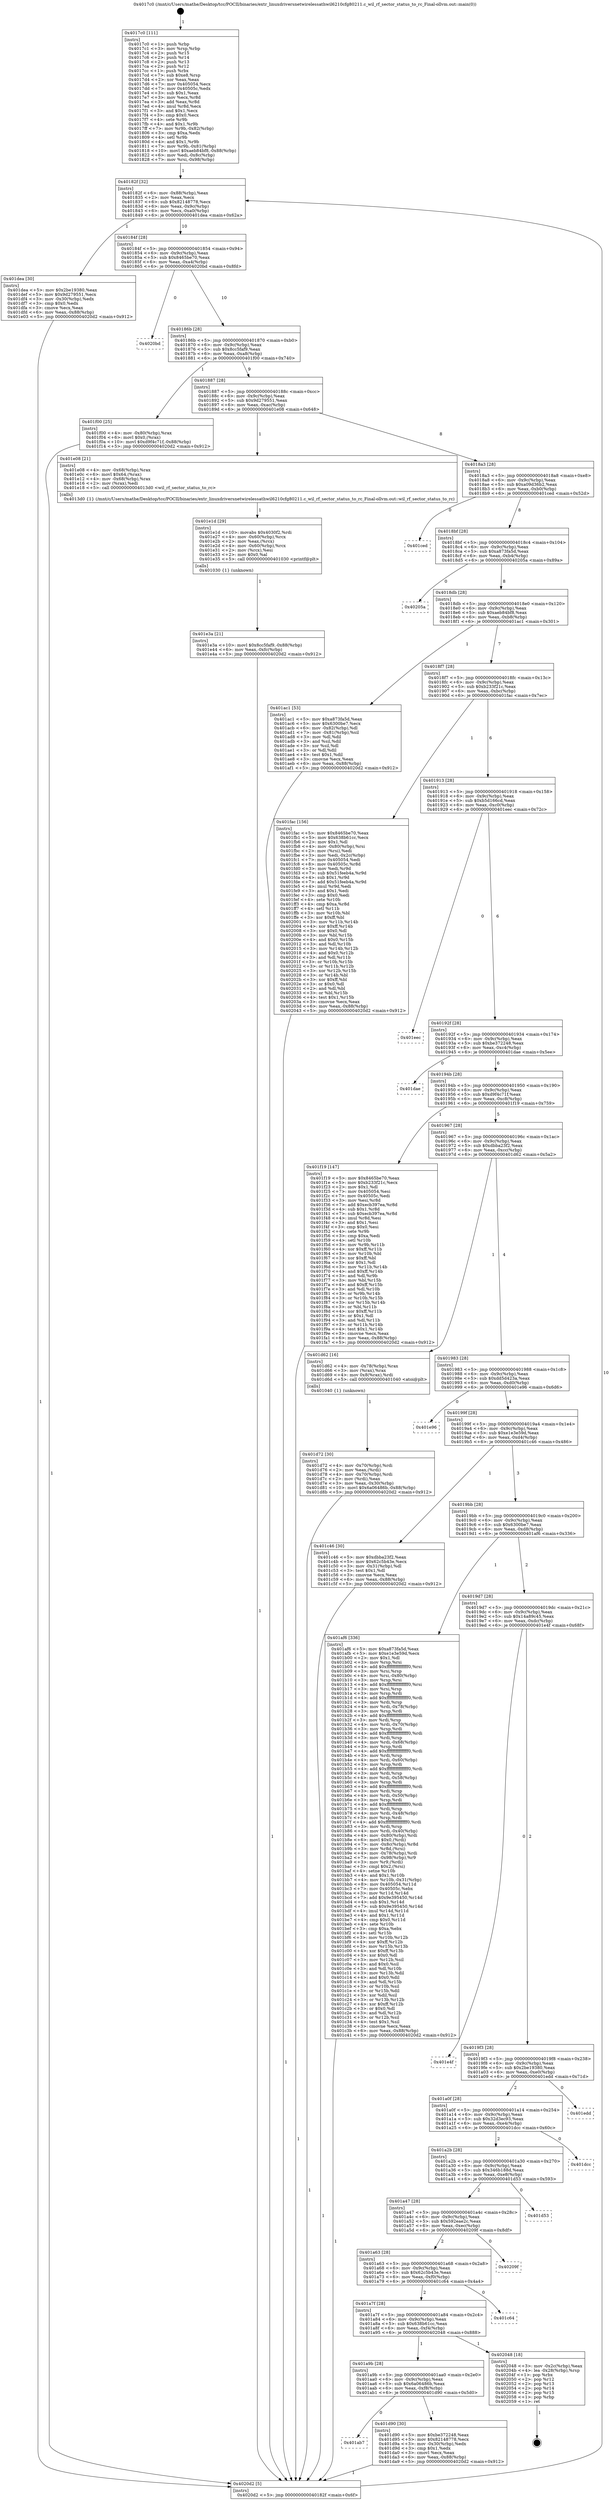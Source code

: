 digraph "0x4017c0" {
  label = "0x4017c0 (/mnt/c/Users/mathe/Desktop/tcc/POCII/binaries/extr_linuxdriversnetwirelessathwil6210cfg80211.c_wil_rf_sector_status_to_rc_Final-ollvm.out::main(0))"
  labelloc = "t"
  node[shape=record]

  Entry [label="",width=0.3,height=0.3,shape=circle,fillcolor=black,style=filled]
  "0x40182f" [label="{
     0x40182f [32]\l
     | [instrs]\l
     &nbsp;&nbsp;0x40182f \<+6\>: mov -0x88(%rbp),%eax\l
     &nbsp;&nbsp;0x401835 \<+2\>: mov %eax,%ecx\l
     &nbsp;&nbsp;0x401837 \<+6\>: sub $0x82148778,%ecx\l
     &nbsp;&nbsp;0x40183d \<+6\>: mov %eax,-0x9c(%rbp)\l
     &nbsp;&nbsp;0x401843 \<+6\>: mov %ecx,-0xa0(%rbp)\l
     &nbsp;&nbsp;0x401849 \<+6\>: je 0000000000401dea \<main+0x62a\>\l
  }"]
  "0x401dea" [label="{
     0x401dea [30]\l
     | [instrs]\l
     &nbsp;&nbsp;0x401dea \<+5\>: mov $0x2be19380,%eax\l
     &nbsp;&nbsp;0x401def \<+5\>: mov $0x9d279551,%ecx\l
     &nbsp;&nbsp;0x401df4 \<+3\>: mov -0x30(%rbp),%edx\l
     &nbsp;&nbsp;0x401df7 \<+3\>: cmp $0x0,%edx\l
     &nbsp;&nbsp;0x401dfa \<+3\>: cmove %ecx,%eax\l
     &nbsp;&nbsp;0x401dfd \<+6\>: mov %eax,-0x88(%rbp)\l
     &nbsp;&nbsp;0x401e03 \<+5\>: jmp 00000000004020d2 \<main+0x912\>\l
  }"]
  "0x40184f" [label="{
     0x40184f [28]\l
     | [instrs]\l
     &nbsp;&nbsp;0x40184f \<+5\>: jmp 0000000000401854 \<main+0x94\>\l
     &nbsp;&nbsp;0x401854 \<+6\>: mov -0x9c(%rbp),%eax\l
     &nbsp;&nbsp;0x40185a \<+5\>: sub $0x8465be70,%eax\l
     &nbsp;&nbsp;0x40185f \<+6\>: mov %eax,-0xa4(%rbp)\l
     &nbsp;&nbsp;0x401865 \<+6\>: je 00000000004020bd \<main+0x8fd\>\l
  }"]
  Exit [label="",width=0.3,height=0.3,shape=circle,fillcolor=black,style=filled,peripheries=2]
  "0x4020bd" [label="{
     0x4020bd\l
  }", style=dashed]
  "0x40186b" [label="{
     0x40186b [28]\l
     | [instrs]\l
     &nbsp;&nbsp;0x40186b \<+5\>: jmp 0000000000401870 \<main+0xb0\>\l
     &nbsp;&nbsp;0x401870 \<+6\>: mov -0x9c(%rbp),%eax\l
     &nbsp;&nbsp;0x401876 \<+5\>: sub $0x8cc5faf9,%eax\l
     &nbsp;&nbsp;0x40187b \<+6\>: mov %eax,-0xa8(%rbp)\l
     &nbsp;&nbsp;0x401881 \<+6\>: je 0000000000401f00 \<main+0x740\>\l
  }"]
  "0x401e3a" [label="{
     0x401e3a [21]\l
     | [instrs]\l
     &nbsp;&nbsp;0x401e3a \<+10\>: movl $0x8cc5faf9,-0x88(%rbp)\l
     &nbsp;&nbsp;0x401e44 \<+6\>: mov %eax,-0xfc(%rbp)\l
     &nbsp;&nbsp;0x401e4a \<+5\>: jmp 00000000004020d2 \<main+0x912\>\l
  }"]
  "0x401f00" [label="{
     0x401f00 [25]\l
     | [instrs]\l
     &nbsp;&nbsp;0x401f00 \<+4\>: mov -0x80(%rbp),%rax\l
     &nbsp;&nbsp;0x401f04 \<+6\>: movl $0x0,(%rax)\l
     &nbsp;&nbsp;0x401f0a \<+10\>: movl $0xd9f4c71f,-0x88(%rbp)\l
     &nbsp;&nbsp;0x401f14 \<+5\>: jmp 00000000004020d2 \<main+0x912\>\l
  }"]
  "0x401887" [label="{
     0x401887 [28]\l
     | [instrs]\l
     &nbsp;&nbsp;0x401887 \<+5\>: jmp 000000000040188c \<main+0xcc\>\l
     &nbsp;&nbsp;0x40188c \<+6\>: mov -0x9c(%rbp),%eax\l
     &nbsp;&nbsp;0x401892 \<+5\>: sub $0x9d279551,%eax\l
     &nbsp;&nbsp;0x401897 \<+6\>: mov %eax,-0xac(%rbp)\l
     &nbsp;&nbsp;0x40189d \<+6\>: je 0000000000401e08 \<main+0x648\>\l
  }"]
  "0x401e1d" [label="{
     0x401e1d [29]\l
     | [instrs]\l
     &nbsp;&nbsp;0x401e1d \<+10\>: movabs $0x4030f2,%rdi\l
     &nbsp;&nbsp;0x401e27 \<+4\>: mov -0x60(%rbp),%rcx\l
     &nbsp;&nbsp;0x401e2b \<+2\>: mov %eax,(%rcx)\l
     &nbsp;&nbsp;0x401e2d \<+4\>: mov -0x60(%rbp),%rcx\l
     &nbsp;&nbsp;0x401e31 \<+2\>: mov (%rcx),%esi\l
     &nbsp;&nbsp;0x401e33 \<+2\>: mov $0x0,%al\l
     &nbsp;&nbsp;0x401e35 \<+5\>: call 0000000000401030 \<printf@plt\>\l
     | [calls]\l
     &nbsp;&nbsp;0x401030 \{1\} (unknown)\l
  }"]
  "0x401e08" [label="{
     0x401e08 [21]\l
     | [instrs]\l
     &nbsp;&nbsp;0x401e08 \<+4\>: mov -0x68(%rbp),%rax\l
     &nbsp;&nbsp;0x401e0c \<+6\>: movl $0x64,(%rax)\l
     &nbsp;&nbsp;0x401e12 \<+4\>: mov -0x68(%rbp),%rax\l
     &nbsp;&nbsp;0x401e16 \<+2\>: mov (%rax),%edi\l
     &nbsp;&nbsp;0x401e18 \<+5\>: call 00000000004013d0 \<wil_rf_sector_status_to_rc\>\l
     | [calls]\l
     &nbsp;&nbsp;0x4013d0 \{1\} (/mnt/c/Users/mathe/Desktop/tcc/POCII/binaries/extr_linuxdriversnetwirelessathwil6210cfg80211.c_wil_rf_sector_status_to_rc_Final-ollvm.out::wil_rf_sector_status_to_rc)\l
  }"]
  "0x4018a3" [label="{
     0x4018a3 [28]\l
     | [instrs]\l
     &nbsp;&nbsp;0x4018a3 \<+5\>: jmp 00000000004018a8 \<main+0xe8\>\l
     &nbsp;&nbsp;0x4018a8 \<+6\>: mov -0x9c(%rbp),%eax\l
     &nbsp;&nbsp;0x4018ae \<+5\>: sub $0xa09d36b2,%eax\l
     &nbsp;&nbsp;0x4018b3 \<+6\>: mov %eax,-0xb0(%rbp)\l
     &nbsp;&nbsp;0x4018b9 \<+6\>: je 0000000000401ced \<main+0x52d\>\l
  }"]
  "0x401ab7" [label="{
     0x401ab7\l
  }", style=dashed]
  "0x401ced" [label="{
     0x401ced\l
  }", style=dashed]
  "0x4018bf" [label="{
     0x4018bf [28]\l
     | [instrs]\l
     &nbsp;&nbsp;0x4018bf \<+5\>: jmp 00000000004018c4 \<main+0x104\>\l
     &nbsp;&nbsp;0x4018c4 \<+6\>: mov -0x9c(%rbp),%eax\l
     &nbsp;&nbsp;0x4018ca \<+5\>: sub $0xa873fa5d,%eax\l
     &nbsp;&nbsp;0x4018cf \<+6\>: mov %eax,-0xb4(%rbp)\l
     &nbsp;&nbsp;0x4018d5 \<+6\>: je 000000000040205a \<main+0x89a\>\l
  }"]
  "0x401d90" [label="{
     0x401d90 [30]\l
     | [instrs]\l
     &nbsp;&nbsp;0x401d90 \<+5\>: mov $0xbe372248,%eax\l
     &nbsp;&nbsp;0x401d95 \<+5\>: mov $0x82148778,%ecx\l
     &nbsp;&nbsp;0x401d9a \<+3\>: mov -0x30(%rbp),%edx\l
     &nbsp;&nbsp;0x401d9d \<+3\>: cmp $0x1,%edx\l
     &nbsp;&nbsp;0x401da0 \<+3\>: cmovl %ecx,%eax\l
     &nbsp;&nbsp;0x401da3 \<+6\>: mov %eax,-0x88(%rbp)\l
     &nbsp;&nbsp;0x401da9 \<+5\>: jmp 00000000004020d2 \<main+0x912\>\l
  }"]
  "0x40205a" [label="{
     0x40205a\l
  }", style=dashed]
  "0x4018db" [label="{
     0x4018db [28]\l
     | [instrs]\l
     &nbsp;&nbsp;0x4018db \<+5\>: jmp 00000000004018e0 \<main+0x120\>\l
     &nbsp;&nbsp;0x4018e0 \<+6\>: mov -0x9c(%rbp),%eax\l
     &nbsp;&nbsp;0x4018e6 \<+5\>: sub $0xaeb84bf8,%eax\l
     &nbsp;&nbsp;0x4018eb \<+6\>: mov %eax,-0xb8(%rbp)\l
     &nbsp;&nbsp;0x4018f1 \<+6\>: je 0000000000401ac1 \<main+0x301\>\l
  }"]
  "0x401a9b" [label="{
     0x401a9b [28]\l
     | [instrs]\l
     &nbsp;&nbsp;0x401a9b \<+5\>: jmp 0000000000401aa0 \<main+0x2e0\>\l
     &nbsp;&nbsp;0x401aa0 \<+6\>: mov -0x9c(%rbp),%eax\l
     &nbsp;&nbsp;0x401aa6 \<+5\>: sub $0x6a06486b,%eax\l
     &nbsp;&nbsp;0x401aab \<+6\>: mov %eax,-0xf8(%rbp)\l
     &nbsp;&nbsp;0x401ab1 \<+6\>: je 0000000000401d90 \<main+0x5d0\>\l
  }"]
  "0x401ac1" [label="{
     0x401ac1 [53]\l
     | [instrs]\l
     &nbsp;&nbsp;0x401ac1 \<+5\>: mov $0xa873fa5d,%eax\l
     &nbsp;&nbsp;0x401ac6 \<+5\>: mov $0x6300be7,%ecx\l
     &nbsp;&nbsp;0x401acb \<+6\>: mov -0x82(%rbp),%dl\l
     &nbsp;&nbsp;0x401ad1 \<+7\>: mov -0x81(%rbp),%sil\l
     &nbsp;&nbsp;0x401ad8 \<+3\>: mov %dl,%dil\l
     &nbsp;&nbsp;0x401adb \<+3\>: and %sil,%dil\l
     &nbsp;&nbsp;0x401ade \<+3\>: xor %sil,%dl\l
     &nbsp;&nbsp;0x401ae1 \<+3\>: or %dl,%dil\l
     &nbsp;&nbsp;0x401ae4 \<+4\>: test $0x1,%dil\l
     &nbsp;&nbsp;0x401ae8 \<+3\>: cmovne %ecx,%eax\l
     &nbsp;&nbsp;0x401aeb \<+6\>: mov %eax,-0x88(%rbp)\l
     &nbsp;&nbsp;0x401af1 \<+5\>: jmp 00000000004020d2 \<main+0x912\>\l
  }"]
  "0x4018f7" [label="{
     0x4018f7 [28]\l
     | [instrs]\l
     &nbsp;&nbsp;0x4018f7 \<+5\>: jmp 00000000004018fc \<main+0x13c\>\l
     &nbsp;&nbsp;0x4018fc \<+6\>: mov -0x9c(%rbp),%eax\l
     &nbsp;&nbsp;0x401902 \<+5\>: sub $0xb233f21c,%eax\l
     &nbsp;&nbsp;0x401907 \<+6\>: mov %eax,-0xbc(%rbp)\l
     &nbsp;&nbsp;0x40190d \<+6\>: je 0000000000401fac \<main+0x7ec\>\l
  }"]
  "0x4020d2" [label="{
     0x4020d2 [5]\l
     | [instrs]\l
     &nbsp;&nbsp;0x4020d2 \<+5\>: jmp 000000000040182f \<main+0x6f\>\l
  }"]
  "0x4017c0" [label="{
     0x4017c0 [111]\l
     | [instrs]\l
     &nbsp;&nbsp;0x4017c0 \<+1\>: push %rbp\l
     &nbsp;&nbsp;0x4017c1 \<+3\>: mov %rsp,%rbp\l
     &nbsp;&nbsp;0x4017c4 \<+2\>: push %r15\l
     &nbsp;&nbsp;0x4017c6 \<+2\>: push %r14\l
     &nbsp;&nbsp;0x4017c8 \<+2\>: push %r13\l
     &nbsp;&nbsp;0x4017ca \<+2\>: push %r12\l
     &nbsp;&nbsp;0x4017cc \<+1\>: push %rbx\l
     &nbsp;&nbsp;0x4017cd \<+7\>: sub $0xe8,%rsp\l
     &nbsp;&nbsp;0x4017d4 \<+2\>: xor %eax,%eax\l
     &nbsp;&nbsp;0x4017d6 \<+7\>: mov 0x405054,%ecx\l
     &nbsp;&nbsp;0x4017dd \<+7\>: mov 0x40505c,%edx\l
     &nbsp;&nbsp;0x4017e4 \<+3\>: sub $0x1,%eax\l
     &nbsp;&nbsp;0x4017e7 \<+3\>: mov %ecx,%r8d\l
     &nbsp;&nbsp;0x4017ea \<+3\>: add %eax,%r8d\l
     &nbsp;&nbsp;0x4017ed \<+4\>: imul %r8d,%ecx\l
     &nbsp;&nbsp;0x4017f1 \<+3\>: and $0x1,%ecx\l
     &nbsp;&nbsp;0x4017f4 \<+3\>: cmp $0x0,%ecx\l
     &nbsp;&nbsp;0x4017f7 \<+4\>: sete %r9b\l
     &nbsp;&nbsp;0x4017fb \<+4\>: and $0x1,%r9b\l
     &nbsp;&nbsp;0x4017ff \<+7\>: mov %r9b,-0x82(%rbp)\l
     &nbsp;&nbsp;0x401806 \<+3\>: cmp $0xa,%edx\l
     &nbsp;&nbsp;0x401809 \<+4\>: setl %r9b\l
     &nbsp;&nbsp;0x40180d \<+4\>: and $0x1,%r9b\l
     &nbsp;&nbsp;0x401811 \<+7\>: mov %r9b,-0x81(%rbp)\l
     &nbsp;&nbsp;0x401818 \<+10\>: movl $0xaeb84bf8,-0x88(%rbp)\l
     &nbsp;&nbsp;0x401822 \<+6\>: mov %edi,-0x8c(%rbp)\l
     &nbsp;&nbsp;0x401828 \<+7\>: mov %rsi,-0x98(%rbp)\l
  }"]
  "0x402048" [label="{
     0x402048 [18]\l
     | [instrs]\l
     &nbsp;&nbsp;0x402048 \<+3\>: mov -0x2c(%rbp),%eax\l
     &nbsp;&nbsp;0x40204b \<+4\>: lea -0x28(%rbp),%rsp\l
     &nbsp;&nbsp;0x40204f \<+1\>: pop %rbx\l
     &nbsp;&nbsp;0x402050 \<+2\>: pop %r12\l
     &nbsp;&nbsp;0x402052 \<+2\>: pop %r13\l
     &nbsp;&nbsp;0x402054 \<+2\>: pop %r14\l
     &nbsp;&nbsp;0x402056 \<+2\>: pop %r15\l
     &nbsp;&nbsp;0x402058 \<+1\>: pop %rbp\l
     &nbsp;&nbsp;0x402059 \<+1\>: ret\l
  }"]
  "0x401fac" [label="{
     0x401fac [156]\l
     | [instrs]\l
     &nbsp;&nbsp;0x401fac \<+5\>: mov $0x8465be70,%eax\l
     &nbsp;&nbsp;0x401fb1 \<+5\>: mov $0x638b61cc,%ecx\l
     &nbsp;&nbsp;0x401fb6 \<+2\>: mov $0x1,%dl\l
     &nbsp;&nbsp;0x401fb8 \<+4\>: mov -0x80(%rbp),%rsi\l
     &nbsp;&nbsp;0x401fbc \<+2\>: mov (%rsi),%edi\l
     &nbsp;&nbsp;0x401fbe \<+3\>: mov %edi,-0x2c(%rbp)\l
     &nbsp;&nbsp;0x401fc1 \<+7\>: mov 0x405054,%edi\l
     &nbsp;&nbsp;0x401fc8 \<+8\>: mov 0x40505c,%r8d\l
     &nbsp;&nbsp;0x401fd0 \<+3\>: mov %edi,%r9d\l
     &nbsp;&nbsp;0x401fd3 \<+7\>: sub $0x51feeb4a,%r9d\l
     &nbsp;&nbsp;0x401fda \<+4\>: sub $0x1,%r9d\l
     &nbsp;&nbsp;0x401fde \<+7\>: add $0x51feeb4a,%r9d\l
     &nbsp;&nbsp;0x401fe5 \<+4\>: imul %r9d,%edi\l
     &nbsp;&nbsp;0x401fe9 \<+3\>: and $0x1,%edi\l
     &nbsp;&nbsp;0x401fec \<+3\>: cmp $0x0,%edi\l
     &nbsp;&nbsp;0x401fef \<+4\>: sete %r10b\l
     &nbsp;&nbsp;0x401ff3 \<+4\>: cmp $0xa,%r8d\l
     &nbsp;&nbsp;0x401ff7 \<+4\>: setl %r11b\l
     &nbsp;&nbsp;0x401ffb \<+3\>: mov %r10b,%bl\l
     &nbsp;&nbsp;0x401ffe \<+3\>: xor $0xff,%bl\l
     &nbsp;&nbsp;0x402001 \<+3\>: mov %r11b,%r14b\l
     &nbsp;&nbsp;0x402004 \<+4\>: xor $0xff,%r14b\l
     &nbsp;&nbsp;0x402008 \<+3\>: xor $0x0,%dl\l
     &nbsp;&nbsp;0x40200b \<+3\>: mov %bl,%r15b\l
     &nbsp;&nbsp;0x40200e \<+4\>: and $0x0,%r15b\l
     &nbsp;&nbsp;0x402012 \<+3\>: and %dl,%r10b\l
     &nbsp;&nbsp;0x402015 \<+3\>: mov %r14b,%r12b\l
     &nbsp;&nbsp;0x402018 \<+4\>: and $0x0,%r12b\l
     &nbsp;&nbsp;0x40201c \<+3\>: and %dl,%r11b\l
     &nbsp;&nbsp;0x40201f \<+3\>: or %r10b,%r15b\l
     &nbsp;&nbsp;0x402022 \<+3\>: or %r11b,%r12b\l
     &nbsp;&nbsp;0x402025 \<+3\>: xor %r12b,%r15b\l
     &nbsp;&nbsp;0x402028 \<+3\>: or %r14b,%bl\l
     &nbsp;&nbsp;0x40202b \<+3\>: xor $0xff,%bl\l
     &nbsp;&nbsp;0x40202e \<+3\>: or $0x0,%dl\l
     &nbsp;&nbsp;0x402031 \<+2\>: and %dl,%bl\l
     &nbsp;&nbsp;0x402033 \<+3\>: or %bl,%r15b\l
     &nbsp;&nbsp;0x402036 \<+4\>: test $0x1,%r15b\l
     &nbsp;&nbsp;0x40203a \<+3\>: cmovne %ecx,%eax\l
     &nbsp;&nbsp;0x40203d \<+6\>: mov %eax,-0x88(%rbp)\l
     &nbsp;&nbsp;0x402043 \<+5\>: jmp 00000000004020d2 \<main+0x912\>\l
  }"]
  "0x401913" [label="{
     0x401913 [28]\l
     | [instrs]\l
     &nbsp;&nbsp;0x401913 \<+5\>: jmp 0000000000401918 \<main+0x158\>\l
     &nbsp;&nbsp;0x401918 \<+6\>: mov -0x9c(%rbp),%eax\l
     &nbsp;&nbsp;0x40191e \<+5\>: sub $0xb5d166cd,%eax\l
     &nbsp;&nbsp;0x401923 \<+6\>: mov %eax,-0xc0(%rbp)\l
     &nbsp;&nbsp;0x401929 \<+6\>: je 0000000000401eec \<main+0x72c\>\l
  }"]
  "0x401a7f" [label="{
     0x401a7f [28]\l
     | [instrs]\l
     &nbsp;&nbsp;0x401a7f \<+5\>: jmp 0000000000401a84 \<main+0x2c4\>\l
     &nbsp;&nbsp;0x401a84 \<+6\>: mov -0x9c(%rbp),%eax\l
     &nbsp;&nbsp;0x401a8a \<+5\>: sub $0x638b61cc,%eax\l
     &nbsp;&nbsp;0x401a8f \<+6\>: mov %eax,-0xf4(%rbp)\l
     &nbsp;&nbsp;0x401a95 \<+6\>: je 0000000000402048 \<main+0x888\>\l
  }"]
  "0x401eec" [label="{
     0x401eec\l
  }", style=dashed]
  "0x40192f" [label="{
     0x40192f [28]\l
     | [instrs]\l
     &nbsp;&nbsp;0x40192f \<+5\>: jmp 0000000000401934 \<main+0x174\>\l
     &nbsp;&nbsp;0x401934 \<+6\>: mov -0x9c(%rbp),%eax\l
     &nbsp;&nbsp;0x40193a \<+5\>: sub $0xbe372248,%eax\l
     &nbsp;&nbsp;0x40193f \<+6\>: mov %eax,-0xc4(%rbp)\l
     &nbsp;&nbsp;0x401945 \<+6\>: je 0000000000401dae \<main+0x5ee\>\l
  }"]
  "0x401c64" [label="{
     0x401c64\l
  }", style=dashed]
  "0x401dae" [label="{
     0x401dae\l
  }", style=dashed]
  "0x40194b" [label="{
     0x40194b [28]\l
     | [instrs]\l
     &nbsp;&nbsp;0x40194b \<+5\>: jmp 0000000000401950 \<main+0x190\>\l
     &nbsp;&nbsp;0x401950 \<+6\>: mov -0x9c(%rbp),%eax\l
     &nbsp;&nbsp;0x401956 \<+5\>: sub $0xd9f4c71f,%eax\l
     &nbsp;&nbsp;0x40195b \<+6\>: mov %eax,-0xc8(%rbp)\l
     &nbsp;&nbsp;0x401961 \<+6\>: je 0000000000401f19 \<main+0x759\>\l
  }"]
  "0x401a63" [label="{
     0x401a63 [28]\l
     | [instrs]\l
     &nbsp;&nbsp;0x401a63 \<+5\>: jmp 0000000000401a68 \<main+0x2a8\>\l
     &nbsp;&nbsp;0x401a68 \<+6\>: mov -0x9c(%rbp),%eax\l
     &nbsp;&nbsp;0x401a6e \<+5\>: sub $0x62c5b43e,%eax\l
     &nbsp;&nbsp;0x401a73 \<+6\>: mov %eax,-0xf0(%rbp)\l
     &nbsp;&nbsp;0x401a79 \<+6\>: je 0000000000401c64 \<main+0x4a4\>\l
  }"]
  "0x401f19" [label="{
     0x401f19 [147]\l
     | [instrs]\l
     &nbsp;&nbsp;0x401f19 \<+5\>: mov $0x8465be70,%eax\l
     &nbsp;&nbsp;0x401f1e \<+5\>: mov $0xb233f21c,%ecx\l
     &nbsp;&nbsp;0x401f23 \<+2\>: mov $0x1,%dl\l
     &nbsp;&nbsp;0x401f25 \<+7\>: mov 0x405054,%esi\l
     &nbsp;&nbsp;0x401f2c \<+7\>: mov 0x40505c,%edi\l
     &nbsp;&nbsp;0x401f33 \<+3\>: mov %esi,%r8d\l
     &nbsp;&nbsp;0x401f36 \<+7\>: add $0xecb397ea,%r8d\l
     &nbsp;&nbsp;0x401f3d \<+4\>: sub $0x1,%r8d\l
     &nbsp;&nbsp;0x401f41 \<+7\>: sub $0xecb397ea,%r8d\l
     &nbsp;&nbsp;0x401f48 \<+4\>: imul %r8d,%esi\l
     &nbsp;&nbsp;0x401f4c \<+3\>: and $0x1,%esi\l
     &nbsp;&nbsp;0x401f4f \<+3\>: cmp $0x0,%esi\l
     &nbsp;&nbsp;0x401f52 \<+4\>: sete %r9b\l
     &nbsp;&nbsp;0x401f56 \<+3\>: cmp $0xa,%edi\l
     &nbsp;&nbsp;0x401f59 \<+4\>: setl %r10b\l
     &nbsp;&nbsp;0x401f5d \<+3\>: mov %r9b,%r11b\l
     &nbsp;&nbsp;0x401f60 \<+4\>: xor $0xff,%r11b\l
     &nbsp;&nbsp;0x401f64 \<+3\>: mov %r10b,%bl\l
     &nbsp;&nbsp;0x401f67 \<+3\>: xor $0xff,%bl\l
     &nbsp;&nbsp;0x401f6a \<+3\>: xor $0x1,%dl\l
     &nbsp;&nbsp;0x401f6d \<+3\>: mov %r11b,%r14b\l
     &nbsp;&nbsp;0x401f70 \<+4\>: and $0xff,%r14b\l
     &nbsp;&nbsp;0x401f74 \<+3\>: and %dl,%r9b\l
     &nbsp;&nbsp;0x401f77 \<+3\>: mov %bl,%r15b\l
     &nbsp;&nbsp;0x401f7a \<+4\>: and $0xff,%r15b\l
     &nbsp;&nbsp;0x401f7e \<+3\>: and %dl,%r10b\l
     &nbsp;&nbsp;0x401f81 \<+3\>: or %r9b,%r14b\l
     &nbsp;&nbsp;0x401f84 \<+3\>: or %r10b,%r15b\l
     &nbsp;&nbsp;0x401f87 \<+3\>: xor %r15b,%r14b\l
     &nbsp;&nbsp;0x401f8a \<+3\>: or %bl,%r11b\l
     &nbsp;&nbsp;0x401f8d \<+4\>: xor $0xff,%r11b\l
     &nbsp;&nbsp;0x401f91 \<+3\>: or $0x1,%dl\l
     &nbsp;&nbsp;0x401f94 \<+3\>: and %dl,%r11b\l
     &nbsp;&nbsp;0x401f97 \<+3\>: or %r11b,%r14b\l
     &nbsp;&nbsp;0x401f9a \<+4\>: test $0x1,%r14b\l
     &nbsp;&nbsp;0x401f9e \<+3\>: cmovne %ecx,%eax\l
     &nbsp;&nbsp;0x401fa1 \<+6\>: mov %eax,-0x88(%rbp)\l
     &nbsp;&nbsp;0x401fa7 \<+5\>: jmp 00000000004020d2 \<main+0x912\>\l
  }"]
  "0x401967" [label="{
     0x401967 [28]\l
     | [instrs]\l
     &nbsp;&nbsp;0x401967 \<+5\>: jmp 000000000040196c \<main+0x1ac\>\l
     &nbsp;&nbsp;0x40196c \<+6\>: mov -0x9c(%rbp),%eax\l
     &nbsp;&nbsp;0x401972 \<+5\>: sub $0xdbba23f2,%eax\l
     &nbsp;&nbsp;0x401977 \<+6\>: mov %eax,-0xcc(%rbp)\l
     &nbsp;&nbsp;0x40197d \<+6\>: je 0000000000401d62 \<main+0x5a2\>\l
  }"]
  "0x40209f" [label="{
     0x40209f\l
  }", style=dashed]
  "0x401d62" [label="{
     0x401d62 [16]\l
     | [instrs]\l
     &nbsp;&nbsp;0x401d62 \<+4\>: mov -0x78(%rbp),%rax\l
     &nbsp;&nbsp;0x401d66 \<+3\>: mov (%rax),%rax\l
     &nbsp;&nbsp;0x401d69 \<+4\>: mov 0x8(%rax),%rdi\l
     &nbsp;&nbsp;0x401d6d \<+5\>: call 0000000000401040 \<atoi@plt\>\l
     | [calls]\l
     &nbsp;&nbsp;0x401040 \{1\} (unknown)\l
  }"]
  "0x401983" [label="{
     0x401983 [28]\l
     | [instrs]\l
     &nbsp;&nbsp;0x401983 \<+5\>: jmp 0000000000401988 \<main+0x1c8\>\l
     &nbsp;&nbsp;0x401988 \<+6\>: mov -0x9c(%rbp),%eax\l
     &nbsp;&nbsp;0x40198e \<+5\>: sub $0xdd5d423a,%eax\l
     &nbsp;&nbsp;0x401993 \<+6\>: mov %eax,-0xd0(%rbp)\l
     &nbsp;&nbsp;0x401999 \<+6\>: je 0000000000401e96 \<main+0x6d6\>\l
  }"]
  "0x401a47" [label="{
     0x401a47 [28]\l
     | [instrs]\l
     &nbsp;&nbsp;0x401a47 \<+5\>: jmp 0000000000401a4c \<main+0x28c\>\l
     &nbsp;&nbsp;0x401a4c \<+6\>: mov -0x9c(%rbp),%eax\l
     &nbsp;&nbsp;0x401a52 \<+5\>: sub $0x592eae2c,%eax\l
     &nbsp;&nbsp;0x401a57 \<+6\>: mov %eax,-0xec(%rbp)\l
     &nbsp;&nbsp;0x401a5d \<+6\>: je 000000000040209f \<main+0x8df\>\l
  }"]
  "0x401e96" [label="{
     0x401e96\l
  }", style=dashed]
  "0x40199f" [label="{
     0x40199f [28]\l
     | [instrs]\l
     &nbsp;&nbsp;0x40199f \<+5\>: jmp 00000000004019a4 \<main+0x1e4\>\l
     &nbsp;&nbsp;0x4019a4 \<+6\>: mov -0x9c(%rbp),%eax\l
     &nbsp;&nbsp;0x4019aa \<+5\>: sub $0xe1e3e59d,%eax\l
     &nbsp;&nbsp;0x4019af \<+6\>: mov %eax,-0xd4(%rbp)\l
     &nbsp;&nbsp;0x4019b5 \<+6\>: je 0000000000401c46 \<main+0x486\>\l
  }"]
  "0x401d53" [label="{
     0x401d53\l
  }", style=dashed]
  "0x401c46" [label="{
     0x401c46 [30]\l
     | [instrs]\l
     &nbsp;&nbsp;0x401c46 \<+5\>: mov $0xdbba23f2,%eax\l
     &nbsp;&nbsp;0x401c4b \<+5\>: mov $0x62c5b43e,%ecx\l
     &nbsp;&nbsp;0x401c50 \<+3\>: mov -0x31(%rbp),%dl\l
     &nbsp;&nbsp;0x401c53 \<+3\>: test $0x1,%dl\l
     &nbsp;&nbsp;0x401c56 \<+3\>: cmovne %ecx,%eax\l
     &nbsp;&nbsp;0x401c59 \<+6\>: mov %eax,-0x88(%rbp)\l
     &nbsp;&nbsp;0x401c5f \<+5\>: jmp 00000000004020d2 \<main+0x912\>\l
  }"]
  "0x4019bb" [label="{
     0x4019bb [28]\l
     | [instrs]\l
     &nbsp;&nbsp;0x4019bb \<+5\>: jmp 00000000004019c0 \<main+0x200\>\l
     &nbsp;&nbsp;0x4019c0 \<+6\>: mov -0x9c(%rbp),%eax\l
     &nbsp;&nbsp;0x4019c6 \<+5\>: sub $0x6300be7,%eax\l
     &nbsp;&nbsp;0x4019cb \<+6\>: mov %eax,-0xd8(%rbp)\l
     &nbsp;&nbsp;0x4019d1 \<+6\>: je 0000000000401af6 \<main+0x336\>\l
  }"]
  "0x401a2b" [label="{
     0x401a2b [28]\l
     | [instrs]\l
     &nbsp;&nbsp;0x401a2b \<+5\>: jmp 0000000000401a30 \<main+0x270\>\l
     &nbsp;&nbsp;0x401a30 \<+6\>: mov -0x9c(%rbp),%eax\l
     &nbsp;&nbsp;0x401a36 \<+5\>: sub $0x346b188d,%eax\l
     &nbsp;&nbsp;0x401a3b \<+6\>: mov %eax,-0xe8(%rbp)\l
     &nbsp;&nbsp;0x401a41 \<+6\>: je 0000000000401d53 \<main+0x593\>\l
  }"]
  "0x401af6" [label="{
     0x401af6 [336]\l
     | [instrs]\l
     &nbsp;&nbsp;0x401af6 \<+5\>: mov $0xa873fa5d,%eax\l
     &nbsp;&nbsp;0x401afb \<+5\>: mov $0xe1e3e59d,%ecx\l
     &nbsp;&nbsp;0x401b00 \<+2\>: mov $0x1,%dl\l
     &nbsp;&nbsp;0x401b02 \<+3\>: mov %rsp,%rsi\l
     &nbsp;&nbsp;0x401b05 \<+4\>: add $0xfffffffffffffff0,%rsi\l
     &nbsp;&nbsp;0x401b09 \<+3\>: mov %rsi,%rsp\l
     &nbsp;&nbsp;0x401b0c \<+4\>: mov %rsi,-0x80(%rbp)\l
     &nbsp;&nbsp;0x401b10 \<+3\>: mov %rsp,%rsi\l
     &nbsp;&nbsp;0x401b13 \<+4\>: add $0xfffffffffffffff0,%rsi\l
     &nbsp;&nbsp;0x401b17 \<+3\>: mov %rsi,%rsp\l
     &nbsp;&nbsp;0x401b1a \<+3\>: mov %rsp,%rdi\l
     &nbsp;&nbsp;0x401b1d \<+4\>: add $0xfffffffffffffff0,%rdi\l
     &nbsp;&nbsp;0x401b21 \<+3\>: mov %rdi,%rsp\l
     &nbsp;&nbsp;0x401b24 \<+4\>: mov %rdi,-0x78(%rbp)\l
     &nbsp;&nbsp;0x401b28 \<+3\>: mov %rsp,%rdi\l
     &nbsp;&nbsp;0x401b2b \<+4\>: add $0xfffffffffffffff0,%rdi\l
     &nbsp;&nbsp;0x401b2f \<+3\>: mov %rdi,%rsp\l
     &nbsp;&nbsp;0x401b32 \<+4\>: mov %rdi,-0x70(%rbp)\l
     &nbsp;&nbsp;0x401b36 \<+3\>: mov %rsp,%rdi\l
     &nbsp;&nbsp;0x401b39 \<+4\>: add $0xfffffffffffffff0,%rdi\l
     &nbsp;&nbsp;0x401b3d \<+3\>: mov %rdi,%rsp\l
     &nbsp;&nbsp;0x401b40 \<+4\>: mov %rdi,-0x68(%rbp)\l
     &nbsp;&nbsp;0x401b44 \<+3\>: mov %rsp,%rdi\l
     &nbsp;&nbsp;0x401b47 \<+4\>: add $0xfffffffffffffff0,%rdi\l
     &nbsp;&nbsp;0x401b4b \<+3\>: mov %rdi,%rsp\l
     &nbsp;&nbsp;0x401b4e \<+4\>: mov %rdi,-0x60(%rbp)\l
     &nbsp;&nbsp;0x401b52 \<+3\>: mov %rsp,%rdi\l
     &nbsp;&nbsp;0x401b55 \<+4\>: add $0xfffffffffffffff0,%rdi\l
     &nbsp;&nbsp;0x401b59 \<+3\>: mov %rdi,%rsp\l
     &nbsp;&nbsp;0x401b5c \<+4\>: mov %rdi,-0x58(%rbp)\l
     &nbsp;&nbsp;0x401b60 \<+3\>: mov %rsp,%rdi\l
     &nbsp;&nbsp;0x401b63 \<+4\>: add $0xfffffffffffffff0,%rdi\l
     &nbsp;&nbsp;0x401b67 \<+3\>: mov %rdi,%rsp\l
     &nbsp;&nbsp;0x401b6a \<+4\>: mov %rdi,-0x50(%rbp)\l
     &nbsp;&nbsp;0x401b6e \<+3\>: mov %rsp,%rdi\l
     &nbsp;&nbsp;0x401b71 \<+4\>: add $0xfffffffffffffff0,%rdi\l
     &nbsp;&nbsp;0x401b75 \<+3\>: mov %rdi,%rsp\l
     &nbsp;&nbsp;0x401b78 \<+4\>: mov %rdi,-0x48(%rbp)\l
     &nbsp;&nbsp;0x401b7c \<+3\>: mov %rsp,%rdi\l
     &nbsp;&nbsp;0x401b7f \<+4\>: add $0xfffffffffffffff0,%rdi\l
     &nbsp;&nbsp;0x401b83 \<+3\>: mov %rdi,%rsp\l
     &nbsp;&nbsp;0x401b86 \<+4\>: mov %rdi,-0x40(%rbp)\l
     &nbsp;&nbsp;0x401b8a \<+4\>: mov -0x80(%rbp),%rdi\l
     &nbsp;&nbsp;0x401b8e \<+6\>: movl $0x0,(%rdi)\l
     &nbsp;&nbsp;0x401b94 \<+7\>: mov -0x8c(%rbp),%r8d\l
     &nbsp;&nbsp;0x401b9b \<+3\>: mov %r8d,(%rsi)\l
     &nbsp;&nbsp;0x401b9e \<+4\>: mov -0x78(%rbp),%rdi\l
     &nbsp;&nbsp;0x401ba2 \<+7\>: mov -0x98(%rbp),%r9\l
     &nbsp;&nbsp;0x401ba9 \<+3\>: mov %r9,(%rdi)\l
     &nbsp;&nbsp;0x401bac \<+3\>: cmpl $0x2,(%rsi)\l
     &nbsp;&nbsp;0x401baf \<+4\>: setne %r10b\l
     &nbsp;&nbsp;0x401bb3 \<+4\>: and $0x1,%r10b\l
     &nbsp;&nbsp;0x401bb7 \<+4\>: mov %r10b,-0x31(%rbp)\l
     &nbsp;&nbsp;0x401bbb \<+8\>: mov 0x405054,%r11d\l
     &nbsp;&nbsp;0x401bc3 \<+7\>: mov 0x40505c,%ebx\l
     &nbsp;&nbsp;0x401bca \<+3\>: mov %r11d,%r14d\l
     &nbsp;&nbsp;0x401bcd \<+7\>: add $0x9e395450,%r14d\l
     &nbsp;&nbsp;0x401bd4 \<+4\>: sub $0x1,%r14d\l
     &nbsp;&nbsp;0x401bd8 \<+7\>: sub $0x9e395450,%r14d\l
     &nbsp;&nbsp;0x401bdf \<+4\>: imul %r14d,%r11d\l
     &nbsp;&nbsp;0x401be3 \<+4\>: and $0x1,%r11d\l
     &nbsp;&nbsp;0x401be7 \<+4\>: cmp $0x0,%r11d\l
     &nbsp;&nbsp;0x401beb \<+4\>: sete %r10b\l
     &nbsp;&nbsp;0x401bef \<+3\>: cmp $0xa,%ebx\l
     &nbsp;&nbsp;0x401bf2 \<+4\>: setl %r15b\l
     &nbsp;&nbsp;0x401bf6 \<+3\>: mov %r10b,%r12b\l
     &nbsp;&nbsp;0x401bf9 \<+4\>: xor $0xff,%r12b\l
     &nbsp;&nbsp;0x401bfd \<+3\>: mov %r15b,%r13b\l
     &nbsp;&nbsp;0x401c00 \<+4\>: xor $0xff,%r13b\l
     &nbsp;&nbsp;0x401c04 \<+3\>: xor $0x0,%dl\l
     &nbsp;&nbsp;0x401c07 \<+3\>: mov %r12b,%sil\l
     &nbsp;&nbsp;0x401c0a \<+4\>: and $0x0,%sil\l
     &nbsp;&nbsp;0x401c0e \<+3\>: and %dl,%r10b\l
     &nbsp;&nbsp;0x401c11 \<+3\>: mov %r13b,%dil\l
     &nbsp;&nbsp;0x401c14 \<+4\>: and $0x0,%dil\l
     &nbsp;&nbsp;0x401c18 \<+3\>: and %dl,%r15b\l
     &nbsp;&nbsp;0x401c1b \<+3\>: or %r10b,%sil\l
     &nbsp;&nbsp;0x401c1e \<+3\>: or %r15b,%dil\l
     &nbsp;&nbsp;0x401c21 \<+3\>: xor %dil,%sil\l
     &nbsp;&nbsp;0x401c24 \<+3\>: or %r13b,%r12b\l
     &nbsp;&nbsp;0x401c27 \<+4\>: xor $0xff,%r12b\l
     &nbsp;&nbsp;0x401c2b \<+3\>: or $0x0,%dl\l
     &nbsp;&nbsp;0x401c2e \<+3\>: and %dl,%r12b\l
     &nbsp;&nbsp;0x401c31 \<+3\>: or %r12b,%sil\l
     &nbsp;&nbsp;0x401c34 \<+4\>: test $0x1,%sil\l
     &nbsp;&nbsp;0x401c38 \<+3\>: cmovne %ecx,%eax\l
     &nbsp;&nbsp;0x401c3b \<+6\>: mov %eax,-0x88(%rbp)\l
     &nbsp;&nbsp;0x401c41 \<+5\>: jmp 00000000004020d2 \<main+0x912\>\l
  }"]
  "0x4019d7" [label="{
     0x4019d7 [28]\l
     | [instrs]\l
     &nbsp;&nbsp;0x4019d7 \<+5\>: jmp 00000000004019dc \<main+0x21c\>\l
     &nbsp;&nbsp;0x4019dc \<+6\>: mov -0x9c(%rbp),%eax\l
     &nbsp;&nbsp;0x4019e2 \<+5\>: sub $0x14a89c45,%eax\l
     &nbsp;&nbsp;0x4019e7 \<+6\>: mov %eax,-0xdc(%rbp)\l
     &nbsp;&nbsp;0x4019ed \<+6\>: je 0000000000401e4f \<main+0x68f\>\l
  }"]
  "0x401dcc" [label="{
     0x401dcc\l
  }", style=dashed]
  "0x401d72" [label="{
     0x401d72 [30]\l
     | [instrs]\l
     &nbsp;&nbsp;0x401d72 \<+4\>: mov -0x70(%rbp),%rdi\l
     &nbsp;&nbsp;0x401d76 \<+2\>: mov %eax,(%rdi)\l
     &nbsp;&nbsp;0x401d78 \<+4\>: mov -0x70(%rbp),%rdi\l
     &nbsp;&nbsp;0x401d7c \<+2\>: mov (%rdi),%eax\l
     &nbsp;&nbsp;0x401d7e \<+3\>: mov %eax,-0x30(%rbp)\l
     &nbsp;&nbsp;0x401d81 \<+10\>: movl $0x6a06486b,-0x88(%rbp)\l
     &nbsp;&nbsp;0x401d8b \<+5\>: jmp 00000000004020d2 \<main+0x912\>\l
  }"]
  "0x401a0f" [label="{
     0x401a0f [28]\l
     | [instrs]\l
     &nbsp;&nbsp;0x401a0f \<+5\>: jmp 0000000000401a14 \<main+0x254\>\l
     &nbsp;&nbsp;0x401a14 \<+6\>: mov -0x9c(%rbp),%eax\l
     &nbsp;&nbsp;0x401a1a \<+5\>: sub $0x32d3ec93,%eax\l
     &nbsp;&nbsp;0x401a1f \<+6\>: mov %eax,-0xe4(%rbp)\l
     &nbsp;&nbsp;0x401a25 \<+6\>: je 0000000000401dcc \<main+0x60c\>\l
  }"]
  "0x401e4f" [label="{
     0x401e4f\l
  }", style=dashed]
  "0x4019f3" [label="{
     0x4019f3 [28]\l
     | [instrs]\l
     &nbsp;&nbsp;0x4019f3 \<+5\>: jmp 00000000004019f8 \<main+0x238\>\l
     &nbsp;&nbsp;0x4019f8 \<+6\>: mov -0x9c(%rbp),%eax\l
     &nbsp;&nbsp;0x4019fe \<+5\>: sub $0x2be19380,%eax\l
     &nbsp;&nbsp;0x401a03 \<+6\>: mov %eax,-0xe0(%rbp)\l
     &nbsp;&nbsp;0x401a09 \<+6\>: je 0000000000401edd \<main+0x71d\>\l
  }"]
  "0x401edd" [label="{
     0x401edd\l
  }", style=dashed]
  Entry -> "0x4017c0" [label=" 1"]
  "0x40182f" -> "0x401dea" [label=" 1"]
  "0x40182f" -> "0x40184f" [label=" 10"]
  "0x402048" -> Exit [label=" 1"]
  "0x40184f" -> "0x4020bd" [label=" 0"]
  "0x40184f" -> "0x40186b" [label=" 10"]
  "0x401fac" -> "0x4020d2" [label=" 1"]
  "0x40186b" -> "0x401f00" [label=" 1"]
  "0x40186b" -> "0x401887" [label=" 9"]
  "0x401f19" -> "0x4020d2" [label=" 1"]
  "0x401887" -> "0x401e08" [label=" 1"]
  "0x401887" -> "0x4018a3" [label=" 8"]
  "0x401f00" -> "0x4020d2" [label=" 1"]
  "0x4018a3" -> "0x401ced" [label=" 0"]
  "0x4018a3" -> "0x4018bf" [label=" 8"]
  "0x401e3a" -> "0x4020d2" [label=" 1"]
  "0x4018bf" -> "0x40205a" [label=" 0"]
  "0x4018bf" -> "0x4018db" [label=" 8"]
  "0x401e1d" -> "0x401e3a" [label=" 1"]
  "0x4018db" -> "0x401ac1" [label=" 1"]
  "0x4018db" -> "0x4018f7" [label=" 7"]
  "0x401ac1" -> "0x4020d2" [label=" 1"]
  "0x4017c0" -> "0x40182f" [label=" 1"]
  "0x4020d2" -> "0x40182f" [label=" 10"]
  "0x401dea" -> "0x4020d2" [label=" 1"]
  "0x4018f7" -> "0x401fac" [label=" 1"]
  "0x4018f7" -> "0x401913" [label=" 6"]
  "0x401d90" -> "0x4020d2" [label=" 1"]
  "0x401913" -> "0x401eec" [label=" 0"]
  "0x401913" -> "0x40192f" [label=" 6"]
  "0x401a9b" -> "0x401d90" [label=" 1"]
  "0x40192f" -> "0x401dae" [label=" 0"]
  "0x40192f" -> "0x40194b" [label=" 6"]
  "0x401e08" -> "0x401e1d" [label=" 1"]
  "0x40194b" -> "0x401f19" [label=" 1"]
  "0x40194b" -> "0x401967" [label=" 5"]
  "0x401a7f" -> "0x402048" [label=" 1"]
  "0x401967" -> "0x401d62" [label=" 1"]
  "0x401967" -> "0x401983" [label=" 4"]
  "0x401a9b" -> "0x401ab7" [label=" 0"]
  "0x401983" -> "0x401e96" [label=" 0"]
  "0x401983" -> "0x40199f" [label=" 4"]
  "0x401a63" -> "0x401c64" [label=" 0"]
  "0x40199f" -> "0x401c46" [label=" 1"]
  "0x40199f" -> "0x4019bb" [label=" 3"]
  "0x401a7f" -> "0x401a9b" [label=" 1"]
  "0x4019bb" -> "0x401af6" [label=" 1"]
  "0x4019bb" -> "0x4019d7" [label=" 2"]
  "0x401a47" -> "0x40209f" [label=" 0"]
  "0x401af6" -> "0x4020d2" [label=" 1"]
  "0x401c46" -> "0x4020d2" [label=" 1"]
  "0x401d62" -> "0x401d72" [label=" 1"]
  "0x401d72" -> "0x4020d2" [label=" 1"]
  "0x401a63" -> "0x401a7f" [label=" 2"]
  "0x4019d7" -> "0x401e4f" [label=" 0"]
  "0x4019d7" -> "0x4019f3" [label=" 2"]
  "0x401a2b" -> "0x401d53" [label=" 0"]
  "0x4019f3" -> "0x401edd" [label=" 0"]
  "0x4019f3" -> "0x401a0f" [label=" 2"]
  "0x401a2b" -> "0x401a47" [label=" 2"]
  "0x401a0f" -> "0x401dcc" [label=" 0"]
  "0x401a0f" -> "0x401a2b" [label=" 2"]
  "0x401a47" -> "0x401a63" [label=" 2"]
}
